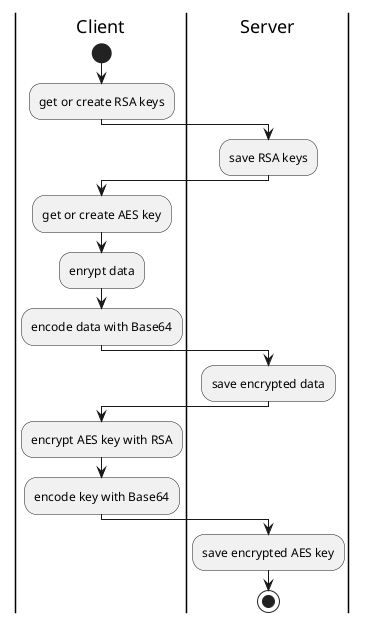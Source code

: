 @startuml
|Client|
start
:get or create RSA keys;
|Server|
:save RSA keys;
|Client|
:get or create AES key;
:enrypt data;
:encode data with Base64;
|Server|
:save encrypted data;
|Client|
:encrypt AES key with RSA;
:encode key with Base64;
|Server|
:save encrypted AES key;
stop
@enduml
